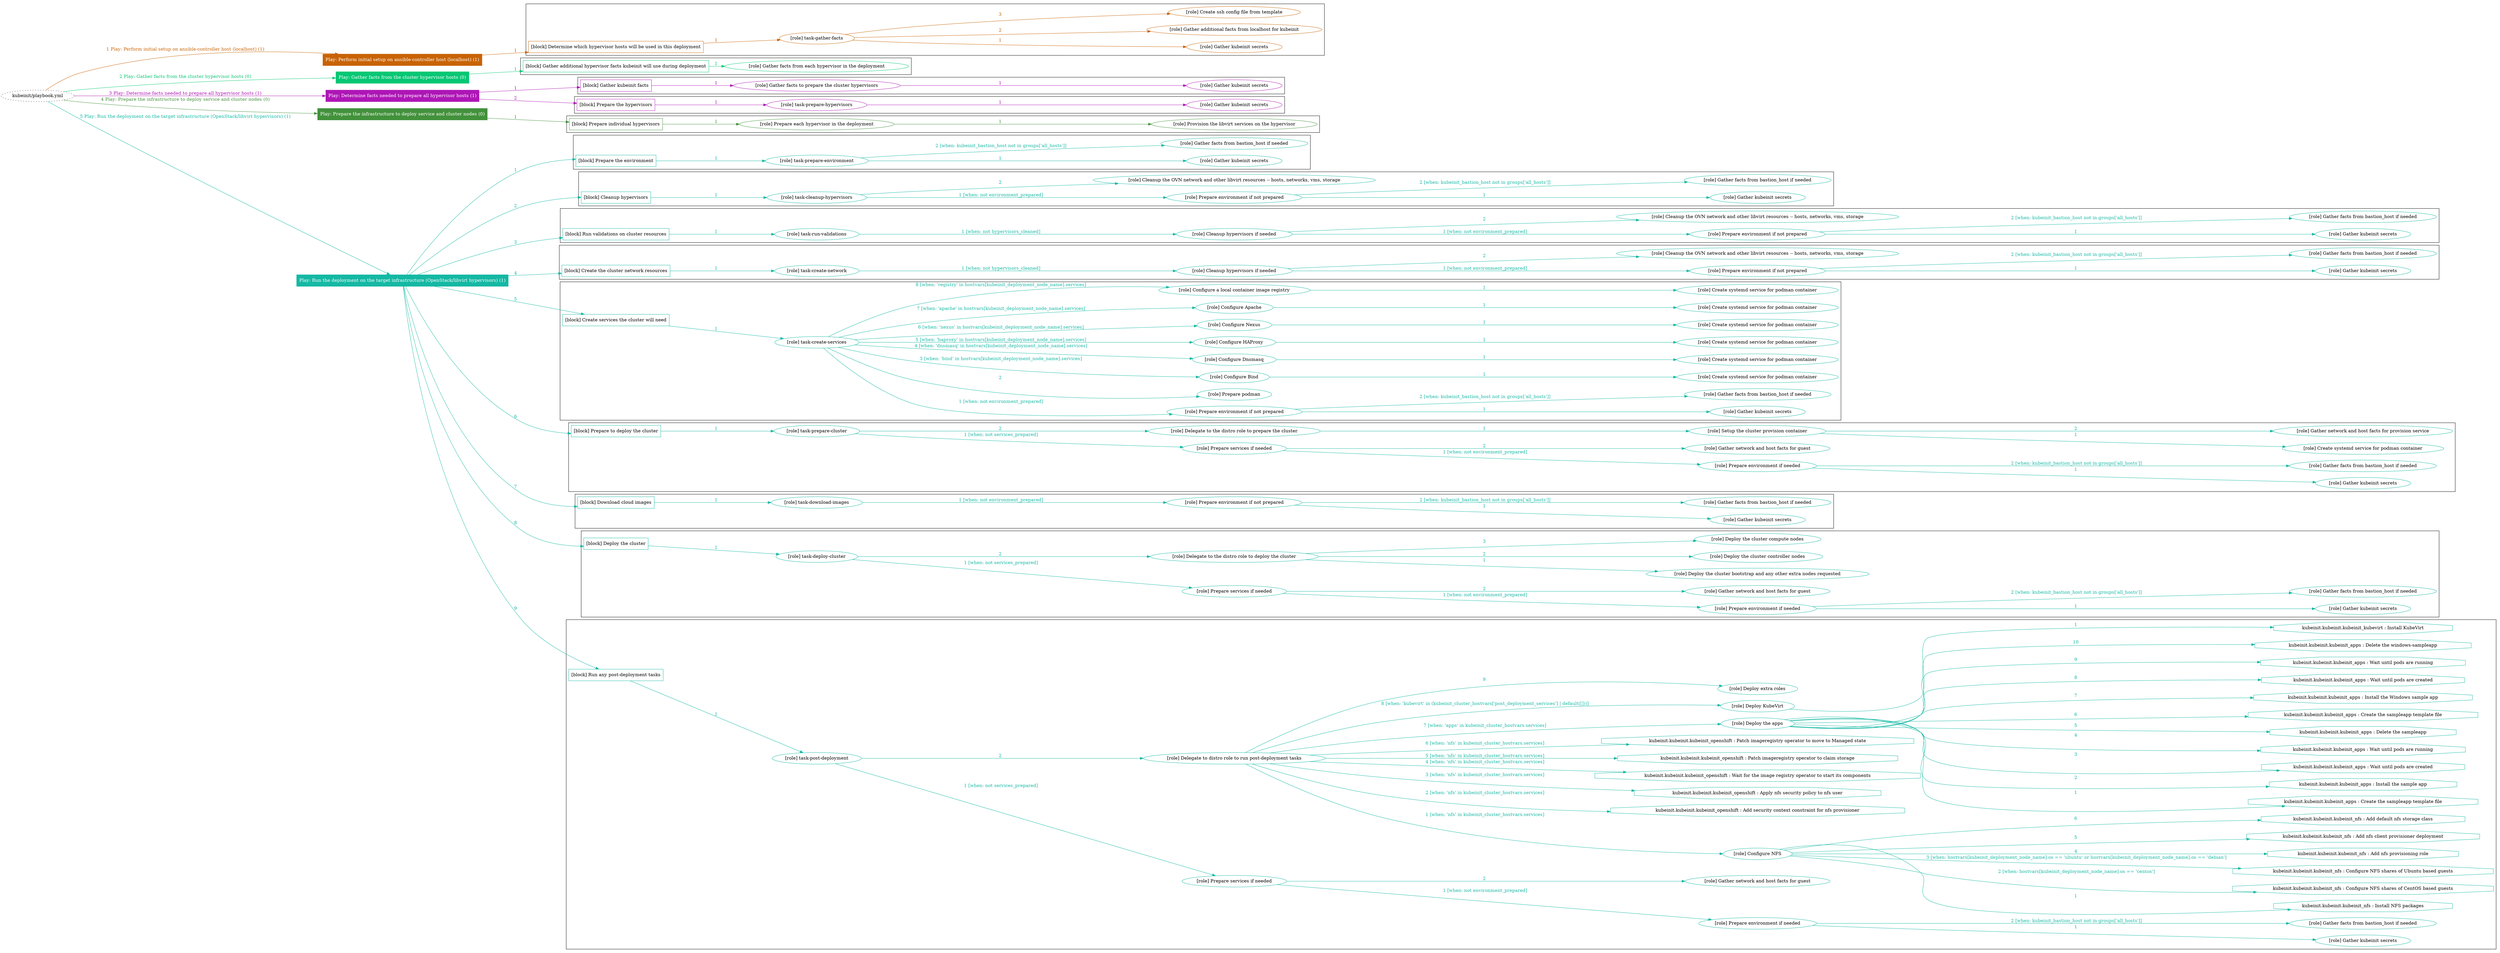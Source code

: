 digraph {
	graph [concentrate=true ordering=in rankdir=LR ratio=fill]
	edge [esep=5 sep=10]
	"kubeinit/playbook.yml" [URL="/home/runner/work/kubeinit/kubeinit/kubeinit/playbook.yml" id=playbook_4f488806 style=dotted]
	"kubeinit/playbook.yml" -> play_60af33df [label="1 Play: Perform initial setup on ansible-controller host (localhost) (1)" color="#c86304" fontcolor="#c86304" id=edge_play_60af33df labeltooltip="1 Play: Perform initial setup on ansible-controller host (localhost) (1)" tooltip="1 Play: Perform initial setup on ansible-controller host (localhost) (1)"]
	subgraph "Play: Perform initial setup on ansible-controller host (localhost) (1)" {
		play_60af33df [label="Play: Perform initial setup on ansible-controller host (localhost) (1)" URL="/home/runner/work/kubeinit/kubeinit/kubeinit/playbook.yml" color="#c86304" fontcolor="#ffffff" id=play_60af33df shape=box style=filled tooltip=localhost]
		play_60af33df -> block_3df9ecae [label=1 color="#c86304" fontcolor="#c86304" id=edge_block_3df9ecae labeltooltip=1 tooltip=1]
		subgraph cluster_block_3df9ecae {
			block_3df9ecae [label="[block] Determine which hypervisor hosts will be used in this deployment" URL="/home/runner/work/kubeinit/kubeinit/kubeinit/playbook.yml" color="#c86304" id=block_3df9ecae labeltooltip="Determine which hypervisor hosts will be used in this deployment" shape=box tooltip="Determine which hypervisor hosts will be used in this deployment"]
			block_3df9ecae -> role_f98d0384 [label="1 " color="#c86304" fontcolor="#c86304" id=edge_role_f98d0384 labeltooltip="1 " tooltip="1 "]
			subgraph "task-gather-facts" {
				role_f98d0384 [label="[role] task-gather-facts" URL="/home/runner/work/kubeinit/kubeinit/kubeinit/playbook.yml" color="#c86304" id=role_f98d0384 tooltip="task-gather-facts"]
				role_f98d0384 -> role_3cda1cc7 [label="1 " color="#c86304" fontcolor="#c86304" id=edge_role_3cda1cc7 labeltooltip="1 " tooltip="1 "]
				subgraph "Gather kubeinit secrets" {
					role_3cda1cc7 [label="[role] Gather kubeinit secrets" URL="/home/runner/.ansible/collections/ansible_collections/kubeinit/kubeinit/roles/kubeinit_prepare/tasks/build_hypervisors_group.yml" color="#c86304" id=role_3cda1cc7 tooltip="Gather kubeinit secrets"]
				}
				role_f98d0384 -> role_8a1e49ab [label="2 " color="#c86304" fontcolor="#c86304" id=edge_role_8a1e49ab labeltooltip="2 " tooltip="2 "]
				subgraph "Gather additional facts from localhost for kubeinit" {
					role_8a1e49ab [label="[role] Gather additional facts from localhost for kubeinit" URL="/home/runner/.ansible/collections/ansible_collections/kubeinit/kubeinit/roles/kubeinit_prepare/tasks/build_hypervisors_group.yml" color="#c86304" id=role_8a1e49ab tooltip="Gather additional facts from localhost for kubeinit"]
				}
				role_f98d0384 -> role_b84e2700 [label="3 " color="#c86304" fontcolor="#c86304" id=edge_role_b84e2700 labeltooltip="3 " tooltip="3 "]
				subgraph "Create ssh config file from template" {
					role_b84e2700 [label="[role] Create ssh config file from template" URL="/home/runner/.ansible/collections/ansible_collections/kubeinit/kubeinit/roles/kubeinit_prepare/tasks/build_hypervisors_group.yml" color="#c86304" id=role_b84e2700 tooltip="Create ssh config file from template"]
				}
			}
		}
	}
	"kubeinit/playbook.yml" -> play_8965a324 [label="2 Play: Gather facts from the cluster hypervisor hosts (0)" color="#05c774" fontcolor="#05c774" id=edge_play_8965a324 labeltooltip="2 Play: Gather facts from the cluster hypervisor hosts (0)" tooltip="2 Play: Gather facts from the cluster hypervisor hosts (0)"]
	subgraph "Play: Gather facts from the cluster hypervisor hosts (0)" {
		play_8965a324 [label="Play: Gather facts from the cluster hypervisor hosts (0)" URL="/home/runner/work/kubeinit/kubeinit/kubeinit/playbook.yml" color="#05c774" fontcolor="#ffffff" id=play_8965a324 shape=box style=filled tooltip="Play: Gather facts from the cluster hypervisor hosts (0)"]
		play_8965a324 -> block_a5593555 [label=1 color="#05c774" fontcolor="#05c774" id=edge_block_a5593555 labeltooltip=1 tooltip=1]
		subgraph cluster_block_a5593555 {
			block_a5593555 [label="[block] Gather additional hypervisor facts kubeinit will use during deployment" URL="/home/runner/work/kubeinit/kubeinit/kubeinit/playbook.yml" color="#05c774" id=block_a5593555 labeltooltip="Gather additional hypervisor facts kubeinit will use during deployment" shape=box tooltip="Gather additional hypervisor facts kubeinit will use during deployment"]
			block_a5593555 -> role_b3f9afd6 [label="1 " color="#05c774" fontcolor="#05c774" id=edge_role_b3f9afd6 labeltooltip="1 " tooltip="1 "]
			subgraph "Gather facts from each hypervisor in the deployment" {
				role_b3f9afd6 [label="[role] Gather facts from each hypervisor in the deployment" URL="/home/runner/work/kubeinit/kubeinit/kubeinit/playbook.yml" color="#05c774" id=role_b3f9afd6 tooltip="Gather facts from each hypervisor in the deployment"]
			}
		}
	}
	"kubeinit/playbook.yml" -> play_567cc0c6 [label="3 Play: Determine facts needed to prepare all hypervisor hosts (1)" color="#ae16b6" fontcolor="#ae16b6" id=edge_play_567cc0c6 labeltooltip="3 Play: Determine facts needed to prepare all hypervisor hosts (1)" tooltip="3 Play: Determine facts needed to prepare all hypervisor hosts (1)"]
	subgraph "Play: Determine facts needed to prepare all hypervisor hosts (1)" {
		play_567cc0c6 [label="Play: Determine facts needed to prepare all hypervisor hosts (1)" URL="/home/runner/work/kubeinit/kubeinit/kubeinit/playbook.yml" color="#ae16b6" fontcolor="#ffffff" id=play_567cc0c6 shape=box style=filled tooltip=localhost]
		play_567cc0c6 -> block_e61c5a80 [label=1 color="#ae16b6" fontcolor="#ae16b6" id=edge_block_e61c5a80 labeltooltip=1 tooltip=1]
		subgraph cluster_block_e61c5a80 {
			block_e61c5a80 [label="[block] Gather kubeinit facts" URL="/home/runner/work/kubeinit/kubeinit/kubeinit/playbook.yml" color="#ae16b6" id=block_e61c5a80 labeltooltip="Gather kubeinit facts" shape=box tooltip="Gather kubeinit facts"]
			block_e61c5a80 -> role_5f445a0d [label="1 " color="#ae16b6" fontcolor="#ae16b6" id=edge_role_5f445a0d labeltooltip="1 " tooltip="1 "]
			subgraph "Gather facts to prepare the cluster hypervisors" {
				role_5f445a0d [label="[role] Gather facts to prepare the cluster hypervisors" URL="/home/runner/work/kubeinit/kubeinit/kubeinit/playbook.yml" color="#ae16b6" id=role_5f445a0d tooltip="Gather facts to prepare the cluster hypervisors"]
				role_5f445a0d -> role_c6091282 [label="1 " color="#ae16b6" fontcolor="#ae16b6" id=edge_role_c6091282 labeltooltip="1 " tooltip="1 "]
				subgraph "Gather kubeinit secrets" {
					role_c6091282 [label="[role] Gather kubeinit secrets" URL="/home/runner/.ansible/collections/ansible_collections/kubeinit/kubeinit/roles/kubeinit_prepare/tasks/gather_kubeinit_facts.yml" color="#ae16b6" id=role_c6091282 tooltip="Gather kubeinit secrets"]
				}
			}
		}
		play_567cc0c6 -> block_69cfb130 [label=2 color="#ae16b6" fontcolor="#ae16b6" id=edge_block_69cfb130 labeltooltip=2 tooltip=2]
		subgraph cluster_block_69cfb130 {
			block_69cfb130 [label="[block] Prepare the hypervisors" URL="/home/runner/work/kubeinit/kubeinit/kubeinit/playbook.yml" color="#ae16b6" id=block_69cfb130 labeltooltip="Prepare the hypervisors" shape=box tooltip="Prepare the hypervisors"]
			block_69cfb130 -> role_bec4b2e6 [label="1 " color="#ae16b6" fontcolor="#ae16b6" id=edge_role_bec4b2e6 labeltooltip="1 " tooltip="1 "]
			subgraph "task-prepare-hypervisors" {
				role_bec4b2e6 [label="[role] task-prepare-hypervisors" URL="/home/runner/work/kubeinit/kubeinit/kubeinit/playbook.yml" color="#ae16b6" id=role_bec4b2e6 tooltip="task-prepare-hypervisors"]
				role_bec4b2e6 -> role_0e70fa71 [label="1 " color="#ae16b6" fontcolor="#ae16b6" id=edge_role_0e70fa71 labeltooltip="1 " tooltip="1 "]
				subgraph "Gather kubeinit secrets" {
					role_0e70fa71 [label="[role] Gather kubeinit secrets" URL="/home/runner/.ansible/collections/ansible_collections/kubeinit/kubeinit/roles/kubeinit_prepare/tasks/gather_kubeinit_facts.yml" color="#ae16b6" id=role_0e70fa71 tooltip="Gather kubeinit secrets"]
				}
			}
		}
	}
	"kubeinit/playbook.yml" -> play_f5a4174d [label="4 Play: Prepare the infrastructure to deploy service and cluster nodes (0)" color="#42913b" fontcolor="#42913b" id=edge_play_f5a4174d labeltooltip="4 Play: Prepare the infrastructure to deploy service and cluster nodes (0)" tooltip="4 Play: Prepare the infrastructure to deploy service and cluster nodes (0)"]
	subgraph "Play: Prepare the infrastructure to deploy service and cluster nodes (0)" {
		play_f5a4174d [label="Play: Prepare the infrastructure to deploy service and cluster nodes (0)" URL="/home/runner/work/kubeinit/kubeinit/kubeinit/playbook.yml" color="#42913b" fontcolor="#ffffff" id=play_f5a4174d shape=box style=filled tooltip="Play: Prepare the infrastructure to deploy service and cluster nodes (0)"]
		play_f5a4174d -> block_032c2736 [label=1 color="#42913b" fontcolor="#42913b" id=edge_block_032c2736 labeltooltip=1 tooltip=1]
		subgraph cluster_block_032c2736 {
			block_032c2736 [label="[block] Prepare individual hypervisors" URL="/home/runner/work/kubeinit/kubeinit/kubeinit/playbook.yml" color="#42913b" id=block_032c2736 labeltooltip="Prepare individual hypervisors" shape=box tooltip="Prepare individual hypervisors"]
			block_032c2736 -> role_84844b8f [label="1 " color="#42913b" fontcolor="#42913b" id=edge_role_84844b8f labeltooltip="1 " tooltip="1 "]
			subgraph "Prepare each hypervisor in the deployment" {
				role_84844b8f [label="[role] Prepare each hypervisor in the deployment" URL="/home/runner/work/kubeinit/kubeinit/kubeinit/playbook.yml" color="#42913b" id=role_84844b8f tooltip="Prepare each hypervisor in the deployment"]
				role_84844b8f -> role_406689eb [label="1 " color="#42913b" fontcolor="#42913b" id=edge_role_406689eb labeltooltip="1 " tooltip="1 "]
				subgraph "Provision the libvirt services on the hypervisor" {
					role_406689eb [label="[role] Provision the libvirt services on the hypervisor" URL="/home/runner/.ansible/collections/ansible_collections/kubeinit/kubeinit/roles/kubeinit_prepare/tasks/prepare_hypervisor.yml" color="#42913b" id=role_406689eb tooltip="Provision the libvirt services on the hypervisor"]
				}
			}
		}
	}
	"kubeinit/playbook.yml" -> play_54edbc51 [label="5 Play: Run the deployment on the target infrastructure (OpenStack/libvirt hypervisors) (1)" color="#14b8a3" fontcolor="#14b8a3" id=edge_play_54edbc51 labeltooltip="5 Play: Run the deployment on the target infrastructure (OpenStack/libvirt hypervisors) (1)" tooltip="5 Play: Run the deployment on the target infrastructure (OpenStack/libvirt hypervisors) (1)"]
	subgraph "Play: Run the deployment on the target infrastructure (OpenStack/libvirt hypervisors) (1)" {
		play_54edbc51 [label="Play: Run the deployment on the target infrastructure (OpenStack/libvirt hypervisors) (1)" URL="/home/runner/work/kubeinit/kubeinit/kubeinit/playbook.yml" color="#14b8a3" fontcolor="#ffffff" id=play_54edbc51 shape=box style=filled tooltip=localhost]
		play_54edbc51 -> block_258c8451 [label=1 color="#14b8a3" fontcolor="#14b8a3" id=edge_block_258c8451 labeltooltip=1 tooltip=1]
		subgraph cluster_block_258c8451 {
			block_258c8451 [label="[block] Prepare the environment" URL="/home/runner/work/kubeinit/kubeinit/kubeinit/playbook.yml" color="#14b8a3" id=block_258c8451 labeltooltip="Prepare the environment" shape=box tooltip="Prepare the environment"]
			block_258c8451 -> role_0c7ebbba [label="1 " color="#14b8a3" fontcolor="#14b8a3" id=edge_role_0c7ebbba labeltooltip="1 " tooltip="1 "]
			subgraph "task-prepare-environment" {
				role_0c7ebbba [label="[role] task-prepare-environment" URL="/home/runner/work/kubeinit/kubeinit/kubeinit/playbook.yml" color="#14b8a3" id=role_0c7ebbba tooltip="task-prepare-environment"]
				role_0c7ebbba -> role_95e1456a [label="1 " color="#14b8a3" fontcolor="#14b8a3" id=edge_role_95e1456a labeltooltip="1 " tooltip="1 "]
				subgraph "Gather kubeinit secrets" {
					role_95e1456a [label="[role] Gather kubeinit secrets" URL="/home/runner/.ansible/collections/ansible_collections/kubeinit/kubeinit/roles/kubeinit_prepare/tasks/gather_kubeinit_facts.yml" color="#14b8a3" id=role_95e1456a tooltip="Gather kubeinit secrets"]
				}
				role_0c7ebbba -> role_61751e7b [label="2 [when: kubeinit_bastion_host not in groups['all_hosts']]" color="#14b8a3" fontcolor="#14b8a3" id=edge_role_61751e7b labeltooltip="2 [when: kubeinit_bastion_host not in groups['all_hosts']]" tooltip="2 [when: kubeinit_bastion_host not in groups['all_hosts']]"]
				subgraph "Gather facts from bastion_host if needed" {
					role_61751e7b [label="[role] Gather facts from bastion_host if needed" URL="/home/runner/.ansible/collections/ansible_collections/kubeinit/kubeinit/roles/kubeinit_prepare/tasks/main.yml" color="#14b8a3" id=role_61751e7b tooltip="Gather facts from bastion_host if needed"]
				}
			}
		}
		play_54edbc51 -> block_5fa262bb [label=2 color="#14b8a3" fontcolor="#14b8a3" id=edge_block_5fa262bb labeltooltip=2 tooltip=2]
		subgraph cluster_block_5fa262bb {
			block_5fa262bb [label="[block] Cleanup hypervisors" URL="/home/runner/work/kubeinit/kubeinit/kubeinit/playbook.yml" color="#14b8a3" id=block_5fa262bb labeltooltip="Cleanup hypervisors" shape=box tooltip="Cleanup hypervisors"]
			block_5fa262bb -> role_a4f8e6f7 [label="1 " color="#14b8a3" fontcolor="#14b8a3" id=edge_role_a4f8e6f7 labeltooltip="1 " tooltip="1 "]
			subgraph "task-cleanup-hypervisors" {
				role_a4f8e6f7 [label="[role] task-cleanup-hypervisors" URL="/home/runner/work/kubeinit/kubeinit/kubeinit/playbook.yml" color="#14b8a3" id=role_a4f8e6f7 tooltip="task-cleanup-hypervisors"]
				role_a4f8e6f7 -> role_0f7384f7 [label="1 [when: not environment_prepared]" color="#14b8a3" fontcolor="#14b8a3" id=edge_role_0f7384f7 labeltooltip="1 [when: not environment_prepared]" tooltip="1 [when: not environment_prepared]"]
				subgraph "Prepare environment if not prepared" {
					role_0f7384f7 [label="[role] Prepare environment if not prepared" URL="/home/runner/.ansible/collections/ansible_collections/kubeinit/kubeinit/roles/kubeinit_libvirt/tasks/cleanup_hypervisors.yml" color="#14b8a3" id=role_0f7384f7 tooltip="Prepare environment if not prepared"]
					role_0f7384f7 -> role_a0464bc1 [label="1 " color="#14b8a3" fontcolor="#14b8a3" id=edge_role_a0464bc1 labeltooltip="1 " tooltip="1 "]
					subgraph "Gather kubeinit secrets" {
						role_a0464bc1 [label="[role] Gather kubeinit secrets" URL="/home/runner/.ansible/collections/ansible_collections/kubeinit/kubeinit/roles/kubeinit_prepare/tasks/gather_kubeinit_facts.yml" color="#14b8a3" id=role_a0464bc1 tooltip="Gather kubeinit secrets"]
					}
					role_0f7384f7 -> role_aed8cf56 [label="2 [when: kubeinit_bastion_host not in groups['all_hosts']]" color="#14b8a3" fontcolor="#14b8a3" id=edge_role_aed8cf56 labeltooltip="2 [when: kubeinit_bastion_host not in groups['all_hosts']]" tooltip="2 [when: kubeinit_bastion_host not in groups['all_hosts']]"]
					subgraph "Gather facts from bastion_host if needed" {
						role_aed8cf56 [label="[role] Gather facts from bastion_host if needed" URL="/home/runner/.ansible/collections/ansible_collections/kubeinit/kubeinit/roles/kubeinit_prepare/tasks/main.yml" color="#14b8a3" id=role_aed8cf56 tooltip="Gather facts from bastion_host if needed"]
					}
				}
				role_a4f8e6f7 -> role_871eb190 [label="2 " color="#14b8a3" fontcolor="#14b8a3" id=edge_role_871eb190 labeltooltip="2 " tooltip="2 "]
				subgraph "Cleanup the OVN network and other libvirt resources -- hosts, networks, vms, storage" {
					role_871eb190 [label="[role] Cleanup the OVN network and other libvirt resources -- hosts, networks, vms, storage" URL="/home/runner/.ansible/collections/ansible_collections/kubeinit/kubeinit/roles/kubeinit_libvirt/tasks/cleanup_hypervisors.yml" color="#14b8a3" id=role_871eb190 tooltip="Cleanup the OVN network and other libvirt resources -- hosts, networks, vms, storage"]
				}
			}
		}
		play_54edbc51 -> block_1abc2e37 [label=3 color="#14b8a3" fontcolor="#14b8a3" id=edge_block_1abc2e37 labeltooltip=3 tooltip=3]
		subgraph cluster_block_1abc2e37 {
			block_1abc2e37 [label="[block] Run validations on cluster resources" URL="/home/runner/work/kubeinit/kubeinit/kubeinit/playbook.yml" color="#14b8a3" id=block_1abc2e37 labeltooltip="Run validations on cluster resources" shape=box tooltip="Run validations on cluster resources"]
			block_1abc2e37 -> role_a4590edf [label="1 " color="#14b8a3" fontcolor="#14b8a3" id=edge_role_a4590edf labeltooltip="1 " tooltip="1 "]
			subgraph "task-run-validations" {
				role_a4590edf [label="[role] task-run-validations" URL="/home/runner/work/kubeinit/kubeinit/kubeinit/playbook.yml" color="#14b8a3" id=role_a4590edf tooltip="task-run-validations"]
				role_a4590edf -> role_ee55e289 [label="1 [when: not hypervisors_cleaned]" color="#14b8a3" fontcolor="#14b8a3" id=edge_role_ee55e289 labeltooltip="1 [when: not hypervisors_cleaned]" tooltip="1 [when: not hypervisors_cleaned]"]
				subgraph "Cleanup hypervisors if needed" {
					role_ee55e289 [label="[role] Cleanup hypervisors if needed" URL="/home/runner/.ansible/collections/ansible_collections/kubeinit/kubeinit/roles/kubeinit_validations/tasks/main.yml" color="#14b8a3" id=role_ee55e289 tooltip="Cleanup hypervisors if needed"]
					role_ee55e289 -> role_d5e134ae [label="1 [when: not environment_prepared]" color="#14b8a3" fontcolor="#14b8a3" id=edge_role_d5e134ae labeltooltip="1 [when: not environment_prepared]" tooltip="1 [when: not environment_prepared]"]
					subgraph "Prepare environment if not prepared" {
						role_d5e134ae [label="[role] Prepare environment if not prepared" URL="/home/runner/.ansible/collections/ansible_collections/kubeinit/kubeinit/roles/kubeinit_libvirt/tasks/cleanup_hypervisors.yml" color="#14b8a3" id=role_d5e134ae tooltip="Prepare environment if not prepared"]
						role_d5e134ae -> role_e3caa95b [label="1 " color="#14b8a3" fontcolor="#14b8a3" id=edge_role_e3caa95b labeltooltip="1 " tooltip="1 "]
						subgraph "Gather kubeinit secrets" {
							role_e3caa95b [label="[role] Gather kubeinit secrets" URL="/home/runner/.ansible/collections/ansible_collections/kubeinit/kubeinit/roles/kubeinit_prepare/tasks/gather_kubeinit_facts.yml" color="#14b8a3" id=role_e3caa95b tooltip="Gather kubeinit secrets"]
						}
						role_d5e134ae -> role_e57113a3 [label="2 [when: kubeinit_bastion_host not in groups['all_hosts']]" color="#14b8a3" fontcolor="#14b8a3" id=edge_role_e57113a3 labeltooltip="2 [when: kubeinit_bastion_host not in groups['all_hosts']]" tooltip="2 [when: kubeinit_bastion_host not in groups['all_hosts']]"]
						subgraph "Gather facts from bastion_host if needed" {
							role_e57113a3 [label="[role] Gather facts from bastion_host if needed" URL="/home/runner/.ansible/collections/ansible_collections/kubeinit/kubeinit/roles/kubeinit_prepare/tasks/main.yml" color="#14b8a3" id=role_e57113a3 tooltip="Gather facts from bastion_host if needed"]
						}
					}
					role_ee55e289 -> role_9a79dcea [label="2 " color="#14b8a3" fontcolor="#14b8a3" id=edge_role_9a79dcea labeltooltip="2 " tooltip="2 "]
					subgraph "Cleanup the OVN network and other libvirt resources -- hosts, networks, vms, storage" {
						role_9a79dcea [label="[role] Cleanup the OVN network and other libvirt resources -- hosts, networks, vms, storage" URL="/home/runner/.ansible/collections/ansible_collections/kubeinit/kubeinit/roles/kubeinit_libvirt/tasks/cleanup_hypervisors.yml" color="#14b8a3" id=role_9a79dcea tooltip="Cleanup the OVN network and other libvirt resources -- hosts, networks, vms, storage"]
					}
				}
			}
		}
		play_54edbc51 -> block_5197c07b [label=4 color="#14b8a3" fontcolor="#14b8a3" id=edge_block_5197c07b labeltooltip=4 tooltip=4]
		subgraph cluster_block_5197c07b {
			block_5197c07b [label="[block] Create the cluster network resources" URL="/home/runner/work/kubeinit/kubeinit/kubeinit/playbook.yml" color="#14b8a3" id=block_5197c07b labeltooltip="Create the cluster network resources" shape=box tooltip="Create the cluster network resources"]
			block_5197c07b -> role_4cdffd53 [label="1 " color="#14b8a3" fontcolor="#14b8a3" id=edge_role_4cdffd53 labeltooltip="1 " tooltip="1 "]
			subgraph "task-create-network" {
				role_4cdffd53 [label="[role] task-create-network" URL="/home/runner/work/kubeinit/kubeinit/kubeinit/playbook.yml" color="#14b8a3" id=role_4cdffd53 tooltip="task-create-network"]
				role_4cdffd53 -> role_5406ec30 [label="1 [when: not hypervisors_cleaned]" color="#14b8a3" fontcolor="#14b8a3" id=edge_role_5406ec30 labeltooltip="1 [when: not hypervisors_cleaned]" tooltip="1 [when: not hypervisors_cleaned]"]
				subgraph "Cleanup hypervisors if needed" {
					role_5406ec30 [label="[role] Cleanup hypervisors if needed" URL="/home/runner/.ansible/collections/ansible_collections/kubeinit/kubeinit/roles/kubeinit_libvirt/tasks/create_network.yml" color="#14b8a3" id=role_5406ec30 tooltip="Cleanup hypervisors if needed"]
					role_5406ec30 -> role_4276a663 [label="1 [when: not environment_prepared]" color="#14b8a3" fontcolor="#14b8a3" id=edge_role_4276a663 labeltooltip="1 [when: not environment_prepared]" tooltip="1 [when: not environment_prepared]"]
					subgraph "Prepare environment if not prepared" {
						role_4276a663 [label="[role] Prepare environment if not prepared" URL="/home/runner/.ansible/collections/ansible_collections/kubeinit/kubeinit/roles/kubeinit_libvirt/tasks/cleanup_hypervisors.yml" color="#14b8a3" id=role_4276a663 tooltip="Prepare environment if not prepared"]
						role_4276a663 -> role_f6702ed5 [label="1 " color="#14b8a3" fontcolor="#14b8a3" id=edge_role_f6702ed5 labeltooltip="1 " tooltip="1 "]
						subgraph "Gather kubeinit secrets" {
							role_f6702ed5 [label="[role] Gather kubeinit secrets" URL="/home/runner/.ansible/collections/ansible_collections/kubeinit/kubeinit/roles/kubeinit_prepare/tasks/gather_kubeinit_facts.yml" color="#14b8a3" id=role_f6702ed5 tooltip="Gather kubeinit secrets"]
						}
						role_4276a663 -> role_79e531ad [label="2 [when: kubeinit_bastion_host not in groups['all_hosts']]" color="#14b8a3" fontcolor="#14b8a3" id=edge_role_79e531ad labeltooltip="2 [when: kubeinit_bastion_host not in groups['all_hosts']]" tooltip="2 [when: kubeinit_bastion_host not in groups['all_hosts']]"]
						subgraph "Gather facts from bastion_host if needed" {
							role_79e531ad [label="[role] Gather facts from bastion_host if needed" URL="/home/runner/.ansible/collections/ansible_collections/kubeinit/kubeinit/roles/kubeinit_prepare/tasks/main.yml" color="#14b8a3" id=role_79e531ad tooltip="Gather facts from bastion_host if needed"]
						}
					}
					role_5406ec30 -> role_8a9c1595 [label="2 " color="#14b8a3" fontcolor="#14b8a3" id=edge_role_8a9c1595 labeltooltip="2 " tooltip="2 "]
					subgraph "Cleanup the OVN network and other libvirt resources -- hosts, networks, vms, storage" {
						role_8a9c1595 [label="[role] Cleanup the OVN network and other libvirt resources -- hosts, networks, vms, storage" URL="/home/runner/.ansible/collections/ansible_collections/kubeinit/kubeinit/roles/kubeinit_libvirt/tasks/cleanup_hypervisors.yml" color="#14b8a3" id=role_8a9c1595 tooltip="Cleanup the OVN network and other libvirt resources -- hosts, networks, vms, storage"]
					}
				}
			}
		}
		play_54edbc51 -> block_1789b562 [label=5 color="#14b8a3" fontcolor="#14b8a3" id=edge_block_1789b562 labeltooltip=5 tooltip=5]
		subgraph cluster_block_1789b562 {
			block_1789b562 [label="[block] Create services the cluster will need" URL="/home/runner/work/kubeinit/kubeinit/kubeinit/playbook.yml" color="#14b8a3" id=block_1789b562 labeltooltip="Create services the cluster will need" shape=box tooltip="Create services the cluster will need"]
			block_1789b562 -> role_46e77430 [label="1 " color="#14b8a3" fontcolor="#14b8a3" id=edge_role_46e77430 labeltooltip="1 " tooltip="1 "]
			subgraph "task-create-services" {
				role_46e77430 [label="[role] task-create-services" URL="/home/runner/work/kubeinit/kubeinit/kubeinit/playbook.yml" color="#14b8a3" id=role_46e77430 tooltip="task-create-services"]
				role_46e77430 -> role_28af6873 [label="1 [when: not environment_prepared]" color="#14b8a3" fontcolor="#14b8a3" id=edge_role_28af6873 labeltooltip="1 [when: not environment_prepared]" tooltip="1 [when: not environment_prepared]"]
				subgraph "Prepare environment if not prepared" {
					role_28af6873 [label="[role] Prepare environment if not prepared" URL="/home/runner/.ansible/collections/ansible_collections/kubeinit/kubeinit/roles/kubeinit_services/tasks/main.yml" color="#14b8a3" id=role_28af6873 tooltip="Prepare environment if not prepared"]
					role_28af6873 -> role_4f36686a [label="1 " color="#14b8a3" fontcolor="#14b8a3" id=edge_role_4f36686a labeltooltip="1 " tooltip="1 "]
					subgraph "Gather kubeinit secrets" {
						role_4f36686a [label="[role] Gather kubeinit secrets" URL="/home/runner/.ansible/collections/ansible_collections/kubeinit/kubeinit/roles/kubeinit_prepare/tasks/gather_kubeinit_facts.yml" color="#14b8a3" id=role_4f36686a tooltip="Gather kubeinit secrets"]
					}
					role_28af6873 -> role_eb53dc4d [label="2 [when: kubeinit_bastion_host not in groups['all_hosts']]" color="#14b8a3" fontcolor="#14b8a3" id=edge_role_eb53dc4d labeltooltip="2 [when: kubeinit_bastion_host not in groups['all_hosts']]" tooltip="2 [when: kubeinit_bastion_host not in groups['all_hosts']]"]
					subgraph "Gather facts from bastion_host if needed" {
						role_eb53dc4d [label="[role] Gather facts from bastion_host if needed" URL="/home/runner/.ansible/collections/ansible_collections/kubeinit/kubeinit/roles/kubeinit_prepare/tasks/main.yml" color="#14b8a3" id=role_eb53dc4d tooltip="Gather facts from bastion_host if needed"]
					}
				}
				role_46e77430 -> role_4a779927 [label="2 " color="#14b8a3" fontcolor="#14b8a3" id=edge_role_4a779927 labeltooltip="2 " tooltip="2 "]
				subgraph "Prepare podman" {
					role_4a779927 [label="[role] Prepare podman" URL="/home/runner/.ansible/collections/ansible_collections/kubeinit/kubeinit/roles/kubeinit_services/tasks/00_create_service_pod.yml" color="#14b8a3" id=role_4a779927 tooltip="Prepare podman"]
				}
				role_46e77430 -> role_728c86ef [label="3 [when: 'bind' in hostvars[kubeinit_deployment_node_name].services]" color="#14b8a3" fontcolor="#14b8a3" id=edge_role_728c86ef labeltooltip="3 [when: 'bind' in hostvars[kubeinit_deployment_node_name].services]" tooltip="3 [when: 'bind' in hostvars[kubeinit_deployment_node_name].services]"]
				subgraph "Configure Bind" {
					role_728c86ef [label="[role] Configure Bind" URL="/home/runner/.ansible/collections/ansible_collections/kubeinit/kubeinit/roles/kubeinit_services/tasks/start_services_containers.yml" color="#14b8a3" id=role_728c86ef tooltip="Configure Bind"]
					role_728c86ef -> role_c69e9e9b [label="1 " color="#14b8a3" fontcolor="#14b8a3" id=edge_role_c69e9e9b labeltooltip="1 " tooltip="1 "]
					subgraph "Create systemd service for podman container" {
						role_c69e9e9b [label="[role] Create systemd service for podman container" URL="/home/runner/.ansible/collections/ansible_collections/kubeinit/kubeinit/roles/kubeinit_bind/tasks/main.yml" color="#14b8a3" id=role_c69e9e9b tooltip="Create systemd service for podman container"]
					}
				}
				role_46e77430 -> role_525b7f06 [label="4 [when: 'dnsmasq' in hostvars[kubeinit_deployment_node_name].services]" color="#14b8a3" fontcolor="#14b8a3" id=edge_role_525b7f06 labeltooltip="4 [when: 'dnsmasq' in hostvars[kubeinit_deployment_node_name].services]" tooltip="4 [when: 'dnsmasq' in hostvars[kubeinit_deployment_node_name].services]"]
				subgraph "Configure Dnsmasq" {
					role_525b7f06 [label="[role] Configure Dnsmasq" URL="/home/runner/.ansible/collections/ansible_collections/kubeinit/kubeinit/roles/kubeinit_services/tasks/start_services_containers.yml" color="#14b8a3" id=role_525b7f06 tooltip="Configure Dnsmasq"]
					role_525b7f06 -> role_a44f1877 [label="1 " color="#14b8a3" fontcolor="#14b8a3" id=edge_role_a44f1877 labeltooltip="1 " tooltip="1 "]
					subgraph "Create systemd service for podman container" {
						role_a44f1877 [label="[role] Create systemd service for podman container" URL="/home/runner/.ansible/collections/ansible_collections/kubeinit/kubeinit/roles/kubeinit_dnsmasq/tasks/main.yml" color="#14b8a3" id=role_a44f1877 tooltip="Create systemd service for podman container"]
					}
				}
				role_46e77430 -> role_feba51b6 [label="5 [when: 'haproxy' in hostvars[kubeinit_deployment_node_name].services]" color="#14b8a3" fontcolor="#14b8a3" id=edge_role_feba51b6 labeltooltip="5 [when: 'haproxy' in hostvars[kubeinit_deployment_node_name].services]" tooltip="5 [when: 'haproxy' in hostvars[kubeinit_deployment_node_name].services]"]
				subgraph "Configure HAProxy" {
					role_feba51b6 [label="[role] Configure HAProxy" URL="/home/runner/.ansible/collections/ansible_collections/kubeinit/kubeinit/roles/kubeinit_services/tasks/start_services_containers.yml" color="#14b8a3" id=role_feba51b6 tooltip="Configure HAProxy"]
					role_feba51b6 -> role_9ac0e990 [label="1 " color="#14b8a3" fontcolor="#14b8a3" id=edge_role_9ac0e990 labeltooltip="1 " tooltip="1 "]
					subgraph "Create systemd service for podman container" {
						role_9ac0e990 [label="[role] Create systemd service for podman container" URL="/home/runner/.ansible/collections/ansible_collections/kubeinit/kubeinit/roles/kubeinit_haproxy/tasks/main.yml" color="#14b8a3" id=role_9ac0e990 tooltip="Create systemd service for podman container"]
					}
				}
				role_46e77430 -> role_d7000121 [label="6 [when: 'nexus' in hostvars[kubeinit_deployment_node_name].services]" color="#14b8a3" fontcolor="#14b8a3" id=edge_role_d7000121 labeltooltip="6 [when: 'nexus' in hostvars[kubeinit_deployment_node_name].services]" tooltip="6 [when: 'nexus' in hostvars[kubeinit_deployment_node_name].services]"]
				subgraph "Configure Nexus" {
					role_d7000121 [label="[role] Configure Nexus" URL="/home/runner/.ansible/collections/ansible_collections/kubeinit/kubeinit/roles/kubeinit_services/tasks/start_services_containers.yml" color="#14b8a3" id=role_d7000121 tooltip="Configure Nexus"]
					role_d7000121 -> role_4b30b10a [label="1 " color="#14b8a3" fontcolor="#14b8a3" id=edge_role_4b30b10a labeltooltip="1 " tooltip="1 "]
					subgraph "Create systemd service for podman container" {
						role_4b30b10a [label="[role] Create systemd service for podman container" URL="/home/runner/.ansible/collections/ansible_collections/kubeinit/kubeinit/roles/kubeinit_nexus/tasks/main.yml" color="#14b8a3" id=role_4b30b10a tooltip="Create systemd service for podman container"]
					}
				}
				role_46e77430 -> role_9e912d93 [label="7 [when: 'apache' in hostvars[kubeinit_deployment_node_name].services]" color="#14b8a3" fontcolor="#14b8a3" id=edge_role_9e912d93 labeltooltip="7 [when: 'apache' in hostvars[kubeinit_deployment_node_name].services]" tooltip="7 [when: 'apache' in hostvars[kubeinit_deployment_node_name].services]"]
				subgraph "Configure Apache" {
					role_9e912d93 [label="[role] Configure Apache" URL="/home/runner/.ansible/collections/ansible_collections/kubeinit/kubeinit/roles/kubeinit_services/tasks/start_services_containers.yml" color="#14b8a3" id=role_9e912d93 tooltip="Configure Apache"]
					role_9e912d93 -> role_0f96408e [label="1 " color="#14b8a3" fontcolor="#14b8a3" id=edge_role_0f96408e labeltooltip="1 " tooltip="1 "]
					subgraph "Create systemd service for podman container" {
						role_0f96408e [label="[role] Create systemd service for podman container" URL="/home/runner/.ansible/collections/ansible_collections/kubeinit/kubeinit/roles/kubeinit_apache/tasks/main.yml" color="#14b8a3" id=role_0f96408e tooltip="Create systemd service for podman container"]
					}
				}
				role_46e77430 -> role_687e699e [label="8 [when: 'registry' in hostvars[kubeinit_deployment_node_name].services]" color="#14b8a3" fontcolor="#14b8a3" id=edge_role_687e699e labeltooltip="8 [when: 'registry' in hostvars[kubeinit_deployment_node_name].services]" tooltip="8 [when: 'registry' in hostvars[kubeinit_deployment_node_name].services]"]
				subgraph "Configure a local container image registry" {
					role_687e699e [label="[role] Configure a local container image registry" URL="/home/runner/.ansible/collections/ansible_collections/kubeinit/kubeinit/roles/kubeinit_services/tasks/start_services_containers.yml" color="#14b8a3" id=role_687e699e tooltip="Configure a local container image registry"]
					role_687e699e -> role_c9575b40 [label="1 " color="#14b8a3" fontcolor="#14b8a3" id=edge_role_c9575b40 labeltooltip="1 " tooltip="1 "]
					subgraph "Create systemd service for podman container" {
						role_c9575b40 [label="[role] Create systemd service for podman container" URL="/home/runner/.ansible/collections/ansible_collections/kubeinit/kubeinit/roles/kubeinit_registry/tasks/main.yml" color="#14b8a3" id=role_c9575b40 tooltip="Create systemd service for podman container"]
					}
				}
			}
		}
		play_54edbc51 -> block_a99aa28a [label=6 color="#14b8a3" fontcolor="#14b8a3" id=edge_block_a99aa28a labeltooltip=6 tooltip=6]
		subgraph cluster_block_a99aa28a {
			block_a99aa28a [label="[block] Prepare to deploy the cluster" URL="/home/runner/work/kubeinit/kubeinit/kubeinit/playbook.yml" color="#14b8a3" id=block_a99aa28a labeltooltip="Prepare to deploy the cluster" shape=box tooltip="Prepare to deploy the cluster"]
			block_a99aa28a -> role_cd64f9d6 [label="1 " color="#14b8a3" fontcolor="#14b8a3" id=edge_role_cd64f9d6 labeltooltip="1 " tooltip="1 "]
			subgraph "task-prepare-cluster" {
				role_cd64f9d6 [label="[role] task-prepare-cluster" URL="/home/runner/work/kubeinit/kubeinit/kubeinit/playbook.yml" color="#14b8a3" id=role_cd64f9d6 tooltip="task-prepare-cluster"]
				role_cd64f9d6 -> role_8903d1b4 [label="1 [when: not services_prepared]" color="#14b8a3" fontcolor="#14b8a3" id=edge_role_8903d1b4 labeltooltip="1 [when: not services_prepared]" tooltip="1 [when: not services_prepared]"]
				subgraph "Prepare services if needed" {
					role_8903d1b4 [label="[role] Prepare services if needed" URL="/home/runner/.ansible/collections/ansible_collections/kubeinit/kubeinit/roles/kubeinit_prepare/tasks/prepare_cluster.yml" color="#14b8a3" id=role_8903d1b4 tooltip="Prepare services if needed"]
					role_8903d1b4 -> role_feaab51f [label="1 [when: not environment_prepared]" color="#14b8a3" fontcolor="#14b8a3" id=edge_role_feaab51f labeltooltip="1 [when: not environment_prepared]" tooltip="1 [when: not environment_prepared]"]
					subgraph "Prepare environment if needed" {
						role_feaab51f [label="[role] Prepare environment if needed" URL="/home/runner/.ansible/collections/ansible_collections/kubeinit/kubeinit/roles/kubeinit_services/tasks/prepare_services.yml" color="#14b8a3" id=role_feaab51f tooltip="Prepare environment if needed"]
						role_feaab51f -> role_4cfcc46d [label="1 " color="#14b8a3" fontcolor="#14b8a3" id=edge_role_4cfcc46d labeltooltip="1 " tooltip="1 "]
						subgraph "Gather kubeinit secrets" {
							role_4cfcc46d [label="[role] Gather kubeinit secrets" URL="/home/runner/.ansible/collections/ansible_collections/kubeinit/kubeinit/roles/kubeinit_prepare/tasks/gather_kubeinit_facts.yml" color="#14b8a3" id=role_4cfcc46d tooltip="Gather kubeinit secrets"]
						}
						role_feaab51f -> role_8ad709f3 [label="2 [when: kubeinit_bastion_host not in groups['all_hosts']]" color="#14b8a3" fontcolor="#14b8a3" id=edge_role_8ad709f3 labeltooltip="2 [when: kubeinit_bastion_host not in groups['all_hosts']]" tooltip="2 [when: kubeinit_bastion_host not in groups['all_hosts']]"]
						subgraph "Gather facts from bastion_host if needed" {
							role_8ad709f3 [label="[role] Gather facts from bastion_host if needed" URL="/home/runner/.ansible/collections/ansible_collections/kubeinit/kubeinit/roles/kubeinit_prepare/tasks/main.yml" color="#14b8a3" id=role_8ad709f3 tooltip="Gather facts from bastion_host if needed"]
						}
					}
					role_8903d1b4 -> role_9e70ade8 [label="2 " color="#14b8a3" fontcolor="#14b8a3" id=edge_role_9e70ade8 labeltooltip="2 " tooltip="2 "]
					subgraph "Gather network and host facts for guest" {
						role_9e70ade8 [label="[role] Gather network and host facts for guest" URL="/home/runner/.ansible/collections/ansible_collections/kubeinit/kubeinit/roles/kubeinit_services/tasks/prepare_services.yml" color="#14b8a3" id=role_9e70ade8 tooltip="Gather network and host facts for guest"]
					}
				}
				role_cd64f9d6 -> role_584b46ad [label="2 " color="#14b8a3" fontcolor="#14b8a3" id=edge_role_584b46ad labeltooltip="2 " tooltip="2 "]
				subgraph "Delegate to the distro role to prepare the cluster" {
					role_584b46ad [label="[role] Delegate to the distro role to prepare the cluster" URL="/home/runner/.ansible/collections/ansible_collections/kubeinit/kubeinit/roles/kubeinit_prepare/tasks/prepare_cluster.yml" color="#14b8a3" id=role_584b46ad tooltip="Delegate to the distro role to prepare the cluster"]
					role_584b46ad -> role_7dfcfab6 [label="1 " color="#14b8a3" fontcolor="#14b8a3" id=edge_role_7dfcfab6 labeltooltip="1 " tooltip="1 "]
					subgraph "Setup the cluster provision container" {
						role_7dfcfab6 [label="[role] Setup the cluster provision container" URL="/home/runner/.ansible/collections/ansible_collections/kubeinit/kubeinit/roles/kubeinit_openshift/tasks/prepare_cluster.yml" color="#14b8a3" id=role_7dfcfab6 tooltip="Setup the cluster provision container"]
						role_7dfcfab6 -> role_d8433afc [label="1 " color="#14b8a3" fontcolor="#14b8a3" id=edge_role_d8433afc labeltooltip="1 " tooltip="1 "]
						subgraph "Create systemd service for podman container" {
							role_d8433afc [label="[role] Create systemd service for podman container" URL="/home/runner/.ansible/collections/ansible_collections/kubeinit/kubeinit/roles/kubeinit_services/tasks/create_provision_container.yml" color="#14b8a3" id=role_d8433afc tooltip="Create systemd service for podman container"]
						}
						role_7dfcfab6 -> role_df49e5c5 [label="2 " color="#14b8a3" fontcolor="#14b8a3" id=edge_role_df49e5c5 labeltooltip="2 " tooltip="2 "]
						subgraph "Gather network and host facts for provision service" {
							role_df49e5c5 [label="[role] Gather network and host facts for provision service" URL="/home/runner/.ansible/collections/ansible_collections/kubeinit/kubeinit/roles/kubeinit_services/tasks/create_provision_container.yml" color="#14b8a3" id=role_df49e5c5 tooltip="Gather network and host facts for provision service"]
						}
					}
				}
			}
		}
		play_54edbc51 -> block_32e7be3c [label=7 color="#14b8a3" fontcolor="#14b8a3" id=edge_block_32e7be3c labeltooltip=7 tooltip=7]
		subgraph cluster_block_32e7be3c {
			block_32e7be3c [label="[block] Download cloud images" URL="/home/runner/work/kubeinit/kubeinit/kubeinit/playbook.yml" color="#14b8a3" id=block_32e7be3c labeltooltip="Download cloud images" shape=box tooltip="Download cloud images"]
			block_32e7be3c -> role_5de9e6dc [label="1 " color="#14b8a3" fontcolor="#14b8a3" id=edge_role_5de9e6dc labeltooltip="1 " tooltip="1 "]
			subgraph "task-download-images" {
				role_5de9e6dc [label="[role] task-download-images" URL="/home/runner/work/kubeinit/kubeinit/kubeinit/playbook.yml" color="#14b8a3" id=role_5de9e6dc tooltip="task-download-images"]
				role_5de9e6dc -> role_5356406a [label="1 [when: not environment_prepared]" color="#14b8a3" fontcolor="#14b8a3" id=edge_role_5356406a labeltooltip="1 [when: not environment_prepared]" tooltip="1 [when: not environment_prepared]"]
				subgraph "Prepare environment if not prepared" {
					role_5356406a [label="[role] Prepare environment if not prepared" URL="/home/runner/.ansible/collections/ansible_collections/kubeinit/kubeinit/roles/kubeinit_libvirt/tasks/download_cloud_images.yml" color="#14b8a3" id=role_5356406a tooltip="Prepare environment if not prepared"]
					role_5356406a -> role_b6708e15 [label="1 " color="#14b8a3" fontcolor="#14b8a3" id=edge_role_b6708e15 labeltooltip="1 " tooltip="1 "]
					subgraph "Gather kubeinit secrets" {
						role_b6708e15 [label="[role] Gather kubeinit secrets" URL="/home/runner/.ansible/collections/ansible_collections/kubeinit/kubeinit/roles/kubeinit_prepare/tasks/gather_kubeinit_facts.yml" color="#14b8a3" id=role_b6708e15 tooltip="Gather kubeinit secrets"]
					}
					role_5356406a -> role_331d29f2 [label="2 [when: kubeinit_bastion_host not in groups['all_hosts']]" color="#14b8a3" fontcolor="#14b8a3" id=edge_role_331d29f2 labeltooltip="2 [when: kubeinit_bastion_host not in groups['all_hosts']]" tooltip="2 [when: kubeinit_bastion_host not in groups['all_hosts']]"]
					subgraph "Gather facts from bastion_host if needed" {
						role_331d29f2 [label="[role] Gather facts from bastion_host if needed" URL="/home/runner/.ansible/collections/ansible_collections/kubeinit/kubeinit/roles/kubeinit_prepare/tasks/main.yml" color="#14b8a3" id=role_331d29f2 tooltip="Gather facts from bastion_host if needed"]
					}
				}
			}
		}
		play_54edbc51 -> block_d91a50a4 [label=8 color="#14b8a3" fontcolor="#14b8a3" id=edge_block_d91a50a4 labeltooltip=8 tooltip=8]
		subgraph cluster_block_d91a50a4 {
			block_d91a50a4 [label="[block] Deploy the cluster" URL="/home/runner/work/kubeinit/kubeinit/kubeinit/playbook.yml" color="#14b8a3" id=block_d91a50a4 labeltooltip="Deploy the cluster" shape=box tooltip="Deploy the cluster"]
			block_d91a50a4 -> role_4375304e [label="1 " color="#14b8a3" fontcolor="#14b8a3" id=edge_role_4375304e labeltooltip="1 " tooltip="1 "]
			subgraph "task-deploy-cluster" {
				role_4375304e [label="[role] task-deploy-cluster" URL="/home/runner/work/kubeinit/kubeinit/kubeinit/playbook.yml" color="#14b8a3" id=role_4375304e tooltip="task-deploy-cluster"]
				role_4375304e -> role_309eb68c [label="1 [when: not services_prepared]" color="#14b8a3" fontcolor="#14b8a3" id=edge_role_309eb68c labeltooltip="1 [when: not services_prepared]" tooltip="1 [when: not services_prepared]"]
				subgraph "Prepare services if needed" {
					role_309eb68c [label="[role] Prepare services if needed" URL="/home/runner/.ansible/collections/ansible_collections/kubeinit/kubeinit/roles/kubeinit_prepare/tasks/deploy_cluster.yml" color="#14b8a3" id=role_309eb68c tooltip="Prepare services if needed"]
					role_309eb68c -> role_4664e22e [label="1 [when: not environment_prepared]" color="#14b8a3" fontcolor="#14b8a3" id=edge_role_4664e22e labeltooltip="1 [when: not environment_prepared]" tooltip="1 [when: not environment_prepared]"]
					subgraph "Prepare environment if needed" {
						role_4664e22e [label="[role] Prepare environment if needed" URL="/home/runner/.ansible/collections/ansible_collections/kubeinit/kubeinit/roles/kubeinit_services/tasks/prepare_services.yml" color="#14b8a3" id=role_4664e22e tooltip="Prepare environment if needed"]
						role_4664e22e -> role_b0fa806c [label="1 " color="#14b8a3" fontcolor="#14b8a3" id=edge_role_b0fa806c labeltooltip="1 " tooltip="1 "]
						subgraph "Gather kubeinit secrets" {
							role_b0fa806c [label="[role] Gather kubeinit secrets" URL="/home/runner/.ansible/collections/ansible_collections/kubeinit/kubeinit/roles/kubeinit_prepare/tasks/gather_kubeinit_facts.yml" color="#14b8a3" id=role_b0fa806c tooltip="Gather kubeinit secrets"]
						}
						role_4664e22e -> role_c4904f14 [label="2 [when: kubeinit_bastion_host not in groups['all_hosts']]" color="#14b8a3" fontcolor="#14b8a3" id=edge_role_c4904f14 labeltooltip="2 [when: kubeinit_bastion_host not in groups['all_hosts']]" tooltip="2 [when: kubeinit_bastion_host not in groups['all_hosts']]"]
						subgraph "Gather facts from bastion_host if needed" {
							role_c4904f14 [label="[role] Gather facts from bastion_host if needed" URL="/home/runner/.ansible/collections/ansible_collections/kubeinit/kubeinit/roles/kubeinit_prepare/tasks/main.yml" color="#14b8a3" id=role_c4904f14 tooltip="Gather facts from bastion_host if needed"]
						}
					}
					role_309eb68c -> role_2715ff3e [label="2 " color="#14b8a3" fontcolor="#14b8a3" id=edge_role_2715ff3e labeltooltip="2 " tooltip="2 "]
					subgraph "Gather network and host facts for guest" {
						role_2715ff3e [label="[role] Gather network and host facts for guest" URL="/home/runner/.ansible/collections/ansible_collections/kubeinit/kubeinit/roles/kubeinit_services/tasks/prepare_services.yml" color="#14b8a3" id=role_2715ff3e tooltip="Gather network and host facts for guest"]
					}
				}
				role_4375304e -> role_5a4997dd [label="2 " color="#14b8a3" fontcolor="#14b8a3" id=edge_role_5a4997dd labeltooltip="2 " tooltip="2 "]
				subgraph "Delegate to the distro role to deploy the cluster" {
					role_5a4997dd [label="[role] Delegate to the distro role to deploy the cluster" URL="/home/runner/.ansible/collections/ansible_collections/kubeinit/kubeinit/roles/kubeinit_prepare/tasks/deploy_cluster.yml" color="#14b8a3" id=role_5a4997dd tooltip="Delegate to the distro role to deploy the cluster"]
					role_5a4997dd -> role_d2a3ac4c [label="1 " color="#14b8a3" fontcolor="#14b8a3" id=edge_role_d2a3ac4c labeltooltip="1 " tooltip="1 "]
					subgraph "Deploy the cluster bootstrap and any other extra nodes requested" {
						role_d2a3ac4c [label="[role] Deploy the cluster bootstrap and any other extra nodes requested" URL="/home/runner/.ansible/collections/ansible_collections/kubeinit/kubeinit/roles/kubeinit_openshift/tasks/main.yml" color="#14b8a3" id=role_d2a3ac4c tooltip="Deploy the cluster bootstrap and any other extra nodes requested"]
					}
					role_5a4997dd -> role_e6a21191 [label="2 " color="#14b8a3" fontcolor="#14b8a3" id=edge_role_e6a21191 labeltooltip="2 " tooltip="2 "]
					subgraph "Deploy the cluster controller nodes" {
						role_e6a21191 [label="[role] Deploy the cluster controller nodes" URL="/home/runner/.ansible/collections/ansible_collections/kubeinit/kubeinit/roles/kubeinit_openshift/tasks/main.yml" color="#14b8a3" id=role_e6a21191 tooltip="Deploy the cluster controller nodes"]
					}
					role_5a4997dd -> role_7f81495f [label="3 " color="#14b8a3" fontcolor="#14b8a3" id=edge_role_7f81495f labeltooltip="3 " tooltip="3 "]
					subgraph "Deploy the cluster compute nodes" {
						role_7f81495f [label="[role] Deploy the cluster compute nodes" URL="/home/runner/.ansible/collections/ansible_collections/kubeinit/kubeinit/roles/kubeinit_openshift/tasks/main.yml" color="#14b8a3" id=role_7f81495f tooltip="Deploy the cluster compute nodes"]
					}
				}
			}
		}
		play_54edbc51 -> block_2972c750 [label=9 color="#14b8a3" fontcolor="#14b8a3" id=edge_block_2972c750 labeltooltip=9 tooltip=9]
		subgraph cluster_block_2972c750 {
			block_2972c750 [label="[block] Run any post-deployment tasks" URL="/home/runner/work/kubeinit/kubeinit/kubeinit/playbook.yml" color="#14b8a3" id=block_2972c750 labeltooltip="Run any post-deployment tasks" shape=box tooltip="Run any post-deployment tasks"]
			block_2972c750 -> role_08264bd6 [label="1 " color="#14b8a3" fontcolor="#14b8a3" id=edge_role_08264bd6 labeltooltip="1 " tooltip="1 "]
			subgraph "task-post-deployment" {
				role_08264bd6 [label="[role] task-post-deployment" URL="/home/runner/work/kubeinit/kubeinit/kubeinit/playbook.yml" color="#14b8a3" id=role_08264bd6 tooltip="task-post-deployment"]
				role_08264bd6 -> role_839baa90 [label="1 [when: not services_prepared]" color="#14b8a3" fontcolor="#14b8a3" id=edge_role_839baa90 labeltooltip="1 [when: not services_prepared]" tooltip="1 [when: not services_prepared]"]
				subgraph "Prepare services if needed" {
					role_839baa90 [label="[role] Prepare services if needed" URL="/home/runner/.ansible/collections/ansible_collections/kubeinit/kubeinit/roles/kubeinit_prepare/tasks/post_deployment.yml" color="#14b8a3" id=role_839baa90 tooltip="Prepare services if needed"]
					role_839baa90 -> role_4ded30b2 [label="1 [when: not environment_prepared]" color="#14b8a3" fontcolor="#14b8a3" id=edge_role_4ded30b2 labeltooltip="1 [when: not environment_prepared]" tooltip="1 [when: not environment_prepared]"]
					subgraph "Prepare environment if needed" {
						role_4ded30b2 [label="[role] Prepare environment if needed" URL="/home/runner/.ansible/collections/ansible_collections/kubeinit/kubeinit/roles/kubeinit_services/tasks/prepare_services.yml" color="#14b8a3" id=role_4ded30b2 tooltip="Prepare environment if needed"]
						role_4ded30b2 -> role_e68ff2b8 [label="1 " color="#14b8a3" fontcolor="#14b8a3" id=edge_role_e68ff2b8 labeltooltip="1 " tooltip="1 "]
						subgraph "Gather kubeinit secrets" {
							role_e68ff2b8 [label="[role] Gather kubeinit secrets" URL="/home/runner/.ansible/collections/ansible_collections/kubeinit/kubeinit/roles/kubeinit_prepare/tasks/gather_kubeinit_facts.yml" color="#14b8a3" id=role_e68ff2b8 tooltip="Gather kubeinit secrets"]
						}
						role_4ded30b2 -> role_1ed8def0 [label="2 [when: kubeinit_bastion_host not in groups['all_hosts']]" color="#14b8a3" fontcolor="#14b8a3" id=edge_role_1ed8def0 labeltooltip="2 [when: kubeinit_bastion_host not in groups['all_hosts']]" tooltip="2 [when: kubeinit_bastion_host not in groups['all_hosts']]"]
						subgraph "Gather facts from bastion_host if needed" {
							role_1ed8def0 [label="[role] Gather facts from bastion_host if needed" URL="/home/runner/.ansible/collections/ansible_collections/kubeinit/kubeinit/roles/kubeinit_prepare/tasks/main.yml" color="#14b8a3" id=role_1ed8def0 tooltip="Gather facts from bastion_host if needed"]
						}
					}
					role_839baa90 -> role_8bb03476 [label="2 " color="#14b8a3" fontcolor="#14b8a3" id=edge_role_8bb03476 labeltooltip="2 " tooltip="2 "]
					subgraph "Gather network and host facts for guest" {
						role_8bb03476 [label="[role] Gather network and host facts for guest" URL="/home/runner/.ansible/collections/ansible_collections/kubeinit/kubeinit/roles/kubeinit_services/tasks/prepare_services.yml" color="#14b8a3" id=role_8bb03476 tooltip="Gather network and host facts for guest"]
					}
				}
				role_08264bd6 -> role_16bfe1a2 [label="2 " color="#14b8a3" fontcolor="#14b8a3" id=edge_role_16bfe1a2 labeltooltip="2 " tooltip="2 "]
				subgraph "Delegate to distro role to run post-deployment tasks" {
					role_16bfe1a2 [label="[role] Delegate to distro role to run post-deployment tasks" URL="/home/runner/.ansible/collections/ansible_collections/kubeinit/kubeinit/roles/kubeinit_prepare/tasks/post_deployment.yml" color="#14b8a3" id=role_16bfe1a2 tooltip="Delegate to distro role to run post-deployment tasks"]
					role_16bfe1a2 -> role_d3b0deca [label="1 [when: 'nfs' in kubeinit_cluster_hostvars.services]" color="#14b8a3" fontcolor="#14b8a3" id=edge_role_d3b0deca labeltooltip="1 [when: 'nfs' in kubeinit_cluster_hostvars.services]" tooltip="1 [when: 'nfs' in kubeinit_cluster_hostvars.services]"]
					subgraph "Configure NFS" {
						role_d3b0deca [label="[role] Configure NFS" URL="/home/runner/.ansible/collections/ansible_collections/kubeinit/kubeinit/roles/kubeinit_openshift/tasks/post_deployment_tasks.yml" color="#14b8a3" id=role_d3b0deca tooltip="Configure NFS"]
						task_88ea0a23 [label="kubeinit.kubeinit.kubeinit_nfs : Install NFS packages" URL="/home/runner/.ansible/collections/ansible_collections/kubeinit/kubeinit/roles/kubeinit_nfs/tasks/main.yml" color="#14b8a3" id=task_88ea0a23 shape=octagon tooltip="kubeinit.kubeinit.kubeinit_nfs : Install NFS packages"]
						role_d3b0deca -> task_88ea0a23 [label="1 " color="#14b8a3" fontcolor="#14b8a3" id=edge_task_88ea0a23 labeltooltip="1 " tooltip="1 "]
						task_75077c7e [label="kubeinit.kubeinit.kubeinit_nfs : Configure NFS shares of CentOS based guests" URL="/home/runner/.ansible/collections/ansible_collections/kubeinit/kubeinit/roles/kubeinit_nfs/tasks/main.yml" color="#14b8a3" id=task_75077c7e shape=octagon tooltip="kubeinit.kubeinit.kubeinit_nfs : Configure NFS shares of CentOS based guests"]
						role_d3b0deca -> task_75077c7e [label="2 [when: hostvars[kubeinit_deployment_node_name].os == 'centos']" color="#14b8a3" fontcolor="#14b8a3" id=edge_task_75077c7e labeltooltip="2 [when: hostvars[kubeinit_deployment_node_name].os == 'centos']" tooltip="2 [when: hostvars[kubeinit_deployment_node_name].os == 'centos']"]
						task_d0077aa1 [label="kubeinit.kubeinit.kubeinit_nfs : Configure NFS shares of Ubuntu based guests" URL="/home/runner/.ansible/collections/ansible_collections/kubeinit/kubeinit/roles/kubeinit_nfs/tasks/main.yml" color="#14b8a3" id=task_d0077aa1 shape=octagon tooltip="kubeinit.kubeinit.kubeinit_nfs : Configure NFS shares of Ubuntu based guests"]
						role_d3b0deca -> task_d0077aa1 [label="3 [when: hostvars[kubeinit_deployment_node_name].os == 'ubuntu' or hostvars[kubeinit_deployment_node_name].os == 'debian']" color="#14b8a3" fontcolor="#14b8a3" id=edge_task_d0077aa1 labeltooltip="3 [when: hostvars[kubeinit_deployment_node_name].os == 'ubuntu' or hostvars[kubeinit_deployment_node_name].os == 'debian']" tooltip="3 [when: hostvars[kubeinit_deployment_node_name].os == 'ubuntu' or hostvars[kubeinit_deployment_node_name].os == 'debian']"]
						task_502952ac [label="kubeinit.kubeinit.kubeinit_nfs : Add nfs provisioning role" URL="/home/runner/.ansible/collections/ansible_collections/kubeinit/kubeinit/roles/kubeinit_nfs/tasks/main.yml" color="#14b8a3" id=task_502952ac shape=octagon tooltip="kubeinit.kubeinit.kubeinit_nfs : Add nfs provisioning role"]
						role_d3b0deca -> task_502952ac [label="4 " color="#14b8a3" fontcolor="#14b8a3" id=edge_task_502952ac labeltooltip="4 " tooltip="4 "]
						task_c35702e7 [label="kubeinit.kubeinit.kubeinit_nfs : Add nfs client provisioner deployment" URL="/home/runner/.ansible/collections/ansible_collections/kubeinit/kubeinit/roles/kubeinit_nfs/tasks/main.yml" color="#14b8a3" id=task_c35702e7 shape=octagon tooltip="kubeinit.kubeinit.kubeinit_nfs : Add nfs client provisioner deployment"]
						role_d3b0deca -> task_c35702e7 [label="5 " color="#14b8a3" fontcolor="#14b8a3" id=edge_task_c35702e7 labeltooltip="5 " tooltip="5 "]
						task_839742f5 [label="kubeinit.kubeinit.kubeinit_nfs : Add default nfs storage class" URL="/home/runner/.ansible/collections/ansible_collections/kubeinit/kubeinit/roles/kubeinit_nfs/tasks/main.yml" color="#14b8a3" id=task_839742f5 shape=octagon tooltip="kubeinit.kubeinit.kubeinit_nfs : Add default nfs storage class"]
						role_d3b0deca -> task_839742f5 [label="6 " color="#14b8a3" fontcolor="#14b8a3" id=edge_task_839742f5 labeltooltip="6 " tooltip="6 "]
					}
					task_8c9b95cb [label="kubeinit.kubeinit.kubeinit_openshift : Add security context constraint for nfs provisioner" URL="/home/runner/.ansible/collections/ansible_collections/kubeinit/kubeinit/roles/kubeinit_openshift/tasks/post_deployment_tasks.yml" color="#14b8a3" id=task_8c9b95cb shape=octagon tooltip="kubeinit.kubeinit.kubeinit_openshift : Add security context constraint for nfs provisioner"]
					role_16bfe1a2 -> task_8c9b95cb [label="2 [when: 'nfs' in kubeinit_cluster_hostvars.services]" color="#14b8a3" fontcolor="#14b8a3" id=edge_task_8c9b95cb labeltooltip="2 [when: 'nfs' in kubeinit_cluster_hostvars.services]" tooltip="2 [when: 'nfs' in kubeinit_cluster_hostvars.services]"]
					task_5881364b [label="kubeinit.kubeinit.kubeinit_openshift : Apply nfs security policy to nfs user" URL="/home/runner/.ansible/collections/ansible_collections/kubeinit/kubeinit/roles/kubeinit_openshift/tasks/post_deployment_tasks.yml" color="#14b8a3" id=task_5881364b shape=octagon tooltip="kubeinit.kubeinit.kubeinit_openshift : Apply nfs security policy to nfs user"]
					role_16bfe1a2 -> task_5881364b [label="3 [when: 'nfs' in kubeinit_cluster_hostvars.services]" color="#14b8a3" fontcolor="#14b8a3" id=edge_task_5881364b labeltooltip="3 [when: 'nfs' in kubeinit_cluster_hostvars.services]" tooltip="3 [when: 'nfs' in kubeinit_cluster_hostvars.services]"]
					task_4e5f129f [label="kubeinit.kubeinit.kubeinit_openshift : Wait for the image registry operator to start its components" URL="/home/runner/.ansible/collections/ansible_collections/kubeinit/kubeinit/roles/kubeinit_openshift/tasks/post_deployment_tasks.yml" color="#14b8a3" id=task_4e5f129f shape=octagon tooltip="kubeinit.kubeinit.kubeinit_openshift : Wait for the image registry operator to start its components"]
					role_16bfe1a2 -> task_4e5f129f [label="4 [when: 'nfs' in kubeinit_cluster_hostvars.services]" color="#14b8a3" fontcolor="#14b8a3" id=edge_task_4e5f129f labeltooltip="4 [when: 'nfs' in kubeinit_cluster_hostvars.services]" tooltip="4 [when: 'nfs' in kubeinit_cluster_hostvars.services]"]
					task_93758d4b [label="kubeinit.kubeinit.kubeinit_openshift : Patch imageregistry operator to claim storage" URL="/home/runner/.ansible/collections/ansible_collections/kubeinit/kubeinit/roles/kubeinit_openshift/tasks/post_deployment_tasks.yml" color="#14b8a3" id=task_93758d4b shape=octagon tooltip="kubeinit.kubeinit.kubeinit_openshift : Patch imageregistry operator to claim storage"]
					role_16bfe1a2 -> task_93758d4b [label="5 [when: 'nfs' in kubeinit_cluster_hostvars.services]" color="#14b8a3" fontcolor="#14b8a3" id=edge_task_93758d4b labeltooltip="5 [when: 'nfs' in kubeinit_cluster_hostvars.services]" tooltip="5 [when: 'nfs' in kubeinit_cluster_hostvars.services]"]
					task_a2693bae [label="kubeinit.kubeinit.kubeinit_openshift : Patch imageregistry operator to move to Managed state" URL="/home/runner/.ansible/collections/ansible_collections/kubeinit/kubeinit/roles/kubeinit_openshift/tasks/post_deployment_tasks.yml" color="#14b8a3" id=task_a2693bae shape=octagon tooltip="kubeinit.kubeinit.kubeinit_openshift : Patch imageregistry operator to move to Managed state"]
					role_16bfe1a2 -> task_a2693bae [label="6 [when: 'nfs' in kubeinit_cluster_hostvars.services]" color="#14b8a3" fontcolor="#14b8a3" id=edge_task_a2693bae labeltooltip="6 [when: 'nfs' in kubeinit_cluster_hostvars.services]" tooltip="6 [when: 'nfs' in kubeinit_cluster_hostvars.services]"]
					role_16bfe1a2 -> role_8e4810f0 [label="7 [when: 'apps' in kubeinit_cluster_hostvars.services]" color="#14b8a3" fontcolor="#14b8a3" id=edge_role_8e4810f0 labeltooltip="7 [when: 'apps' in kubeinit_cluster_hostvars.services]" tooltip="7 [when: 'apps' in kubeinit_cluster_hostvars.services]"]
					subgraph "Deploy the apps" {
						role_8e4810f0 [label="[role] Deploy the apps" URL="/home/runner/.ansible/collections/ansible_collections/kubeinit/kubeinit/roles/kubeinit_openshift/tasks/post_deployment_tasks.yml" color="#14b8a3" id=role_8e4810f0 tooltip="Deploy the apps"]
						task_209e8fc7 [label="kubeinit.kubeinit.kubeinit_apps : Create the sampleapp template file" URL="/home/runner/.ansible/collections/ansible_collections/kubeinit/kubeinit/roles/kubeinit_apps/tasks/sampleapp.yml" color="#14b8a3" id=task_209e8fc7 shape=octagon tooltip="kubeinit.kubeinit.kubeinit_apps : Create the sampleapp template file"]
						role_8e4810f0 -> task_209e8fc7 [label="1 " color="#14b8a3" fontcolor="#14b8a3" id=edge_task_209e8fc7 labeltooltip="1 " tooltip="1 "]
						task_f867a999 [label="kubeinit.kubeinit.kubeinit_apps : Install the sample app" URL="/home/runner/.ansible/collections/ansible_collections/kubeinit/kubeinit/roles/kubeinit_apps/tasks/sampleapp.yml" color="#14b8a3" id=task_f867a999 shape=octagon tooltip="kubeinit.kubeinit.kubeinit_apps : Install the sample app"]
						role_8e4810f0 -> task_f867a999 [label="2 " color="#14b8a3" fontcolor="#14b8a3" id=edge_task_f867a999 labeltooltip="2 " tooltip="2 "]
						task_5216a710 [label="kubeinit.kubeinit.kubeinit_apps : Wait until pods are created" URL="/home/runner/.ansible/collections/ansible_collections/kubeinit/kubeinit/roles/kubeinit_apps/tasks/sampleapp.yml" color="#14b8a3" id=task_5216a710 shape=octagon tooltip="kubeinit.kubeinit.kubeinit_apps : Wait until pods are created"]
						role_8e4810f0 -> task_5216a710 [label="3 " color="#14b8a3" fontcolor="#14b8a3" id=edge_task_5216a710 labeltooltip="3 " tooltip="3 "]
						task_6e3af280 [label="kubeinit.kubeinit.kubeinit_apps : Wait until pods are running" URL="/home/runner/.ansible/collections/ansible_collections/kubeinit/kubeinit/roles/kubeinit_apps/tasks/sampleapp.yml" color="#14b8a3" id=task_6e3af280 shape=octagon tooltip="kubeinit.kubeinit.kubeinit_apps : Wait until pods are running"]
						role_8e4810f0 -> task_6e3af280 [label="4 " color="#14b8a3" fontcolor="#14b8a3" id=edge_task_6e3af280 labeltooltip="4 " tooltip="4 "]
						task_5b170a9d [label="kubeinit.kubeinit.kubeinit_apps : Delete the sampleapp" URL="/home/runner/.ansible/collections/ansible_collections/kubeinit/kubeinit/roles/kubeinit_apps/tasks/sampleapp.yml" color="#14b8a3" id=task_5b170a9d shape=octagon tooltip="kubeinit.kubeinit.kubeinit_apps : Delete the sampleapp"]
						role_8e4810f0 -> task_5b170a9d [label="5 " color="#14b8a3" fontcolor="#14b8a3" id=edge_task_5b170a9d labeltooltip="5 " tooltip="5 "]
						task_ac987aa6 [label="kubeinit.kubeinit.kubeinit_apps : Create the sampleapp template file" URL="/home/runner/.ansible/collections/ansible_collections/kubeinit/kubeinit/roles/kubeinit_apps/tasks/win_sampleapp.yml" color="#14b8a3" id=task_ac987aa6 shape=octagon tooltip="kubeinit.kubeinit.kubeinit_apps : Create the sampleapp template file"]
						role_8e4810f0 -> task_ac987aa6 [label="6 " color="#14b8a3" fontcolor="#14b8a3" id=edge_task_ac987aa6 labeltooltip="6 " tooltip="6 "]
						task_d13921d6 [label="kubeinit.kubeinit.kubeinit_apps : Install the Windows sample app" URL="/home/runner/.ansible/collections/ansible_collections/kubeinit/kubeinit/roles/kubeinit_apps/tasks/win_sampleapp.yml" color="#14b8a3" id=task_d13921d6 shape=octagon tooltip="kubeinit.kubeinit.kubeinit_apps : Install the Windows sample app"]
						role_8e4810f0 -> task_d13921d6 [label="7 " color="#14b8a3" fontcolor="#14b8a3" id=edge_task_d13921d6 labeltooltip="7 " tooltip="7 "]
						task_31e1d2ff [label="kubeinit.kubeinit.kubeinit_apps : Wait until pods are created" URL="/home/runner/.ansible/collections/ansible_collections/kubeinit/kubeinit/roles/kubeinit_apps/tasks/win_sampleapp.yml" color="#14b8a3" id=task_31e1d2ff shape=octagon tooltip="kubeinit.kubeinit.kubeinit_apps : Wait until pods are created"]
						role_8e4810f0 -> task_31e1d2ff [label="8 " color="#14b8a3" fontcolor="#14b8a3" id=edge_task_31e1d2ff labeltooltip="8 " tooltip="8 "]
						task_a9a40fa8 [label="kubeinit.kubeinit.kubeinit_apps : Wait until pods are running" URL="/home/runner/.ansible/collections/ansible_collections/kubeinit/kubeinit/roles/kubeinit_apps/tasks/win_sampleapp.yml" color="#14b8a3" id=task_a9a40fa8 shape=octagon tooltip="kubeinit.kubeinit.kubeinit_apps : Wait until pods are running"]
						role_8e4810f0 -> task_a9a40fa8 [label="9 " color="#14b8a3" fontcolor="#14b8a3" id=edge_task_a9a40fa8 labeltooltip="9 " tooltip="9 "]
						task_cbd8abb9 [label="kubeinit.kubeinit.kubeinit_apps : Delete the windows-sampleapp" URL="/home/runner/.ansible/collections/ansible_collections/kubeinit/kubeinit/roles/kubeinit_apps/tasks/win_sampleapp.yml" color="#14b8a3" id=task_cbd8abb9 shape=octagon tooltip="kubeinit.kubeinit.kubeinit_apps : Delete the windows-sampleapp"]
						role_8e4810f0 -> task_cbd8abb9 [label="10 " color="#14b8a3" fontcolor="#14b8a3" id=edge_task_cbd8abb9 labeltooltip="10 " tooltip="10 "]
					}
					role_16bfe1a2 -> role_ae66e6e6 [label="8 [when: 'kubevirt' in (kubeinit_cluster_hostvars['post_deployment_services'] | default([]))]" color="#14b8a3" fontcolor="#14b8a3" id=edge_role_ae66e6e6 labeltooltip="8 [when: 'kubevirt' in (kubeinit_cluster_hostvars['post_deployment_services'] | default([]))]" tooltip="8 [when: 'kubevirt' in (kubeinit_cluster_hostvars['post_deployment_services'] | default([]))]"]
					subgraph "Deploy KubeVirt" {
						role_ae66e6e6 [label="[role] Deploy KubeVirt" URL="/home/runner/.ansible/collections/ansible_collections/kubeinit/kubeinit/roles/kubeinit_openshift/tasks/post_deployment_tasks.yml" color="#14b8a3" id=role_ae66e6e6 tooltip="Deploy KubeVirt"]
						task_03a236ab [label="kubeinit.kubeinit.kubeinit_kubevirt : Install KubeVirt" URL="/home/runner/.ansible/collections/ansible_collections/kubeinit/kubeinit/roles/kubeinit_kubevirt/tasks/main.yml" color="#14b8a3" id=task_03a236ab shape=octagon tooltip="kubeinit.kubeinit.kubeinit_kubevirt : Install KubeVirt"]
						role_ae66e6e6 -> task_03a236ab [label="1 " color="#14b8a3" fontcolor="#14b8a3" id=edge_task_03a236ab labeltooltip="1 " tooltip="1 "]
					}
					role_16bfe1a2 -> role_30182f6f [label="9 " color="#14b8a3" fontcolor="#14b8a3" id=edge_role_30182f6f labeltooltip="9 " tooltip="9 "]
					subgraph "Deploy extra roles" {
						role_30182f6f [label="[role] Deploy extra roles" URL="/home/runner/.ansible/collections/ansible_collections/kubeinit/kubeinit/roles/kubeinit_openshift/tasks/post_deployment_tasks.yml" color="#14b8a3" id=role_30182f6f tooltip="Deploy extra roles"]
					}
				}
			}
		}
	}
}
